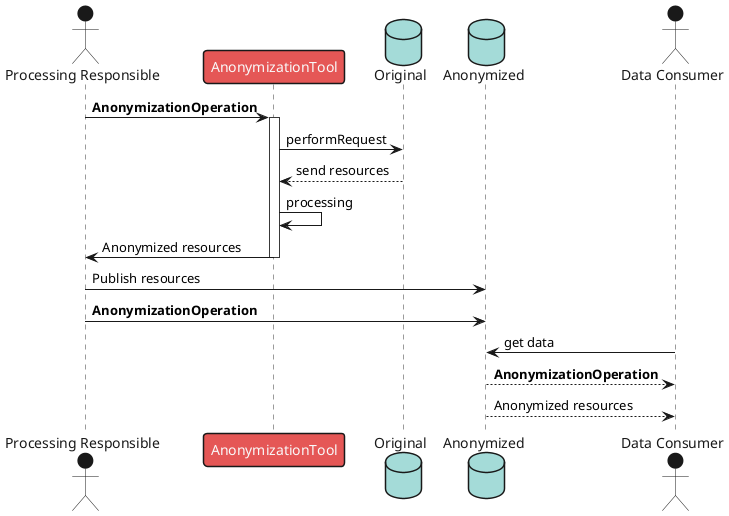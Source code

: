 @startuml
!theme mars
skinparam backgroundColor #00000000
actor "Processing Responsible" as PR
participant AnonymizationTool
database Original
database Anonymized
actor "Data Consumer" as DA

PR -> AnonymizationTool ++ : **AnonymizationOperation**
AnonymizationTool -> Original : performRequest
Original --> AnonymizationTool : send resources
AnonymizationTool -> AnonymizationTool: processing
AnonymizationTool -> PR -- : Anonymized resources

PR -> Anonymized : Publish resources
PR -> Anonymized : **AnonymizationOperation**

DA -> Anonymized : get data
Anonymized --> DA : **AnonymizationOperation**
Anonymized --> DA : Anonymized resources
@enduml